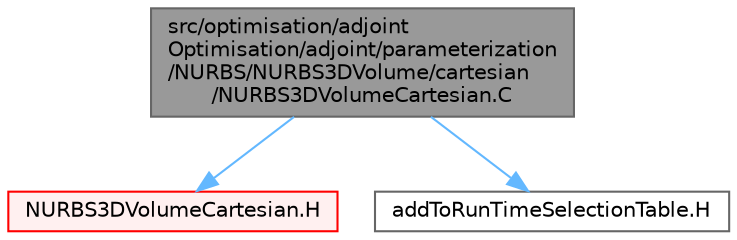 digraph "src/optimisation/adjointOptimisation/adjoint/parameterization/NURBS/NURBS3DVolume/cartesian/NURBS3DVolumeCartesian.C"
{
 // LATEX_PDF_SIZE
  bgcolor="transparent";
  edge [fontname=Helvetica,fontsize=10,labelfontname=Helvetica,labelfontsize=10];
  node [fontname=Helvetica,fontsize=10,shape=box,height=0.2,width=0.4];
  Node1 [id="Node000001",label="src/optimisation/adjoint\lOptimisation/adjoint/parameterization\l/NURBS/NURBS3DVolume/cartesian\l/NURBS3DVolumeCartesian.C",height=0.2,width=0.4,color="gray40", fillcolor="grey60", style="filled", fontcolor="black",tooltip=" "];
  Node1 -> Node2 [id="edge1_Node000001_Node000002",color="steelblue1",style="solid",tooltip=" "];
  Node2 [id="Node000002",label="NURBS3DVolumeCartesian.H",height=0.2,width=0.4,color="red", fillcolor="#FFF0F0", style="filled",URL="$NURBS3DVolumeCartesian_8H.html",tooltip=" "];
  Node1 -> Node396 [id="edge2_Node000001_Node000396",color="steelblue1",style="solid",tooltip=" "];
  Node396 [id="Node000396",label="addToRunTimeSelectionTable.H",height=0.2,width=0.4,color="grey40", fillcolor="white", style="filled",URL="$addToRunTimeSelectionTable_8H.html",tooltip="Macros for easy insertion into run-time selection tables."];
}
